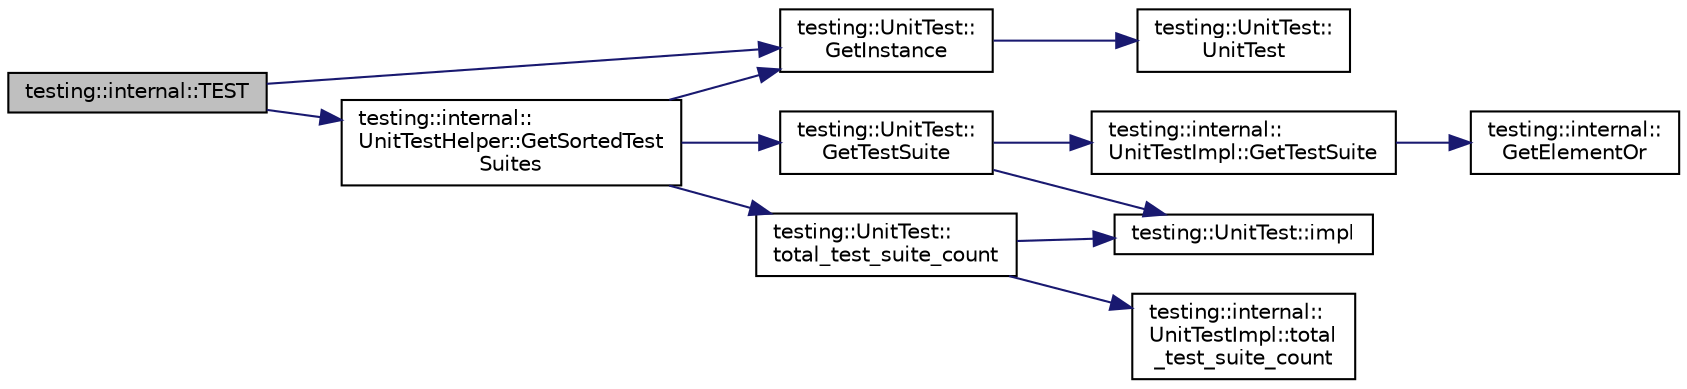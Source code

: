 digraph "testing::internal::TEST"
{
 // LATEX_PDF_SIZE
  bgcolor="transparent";
  edge [fontname="Helvetica",fontsize="10",labelfontname="Helvetica",labelfontsize="10"];
  node [fontname="Helvetica",fontsize="10",shape=record];
  rankdir="LR";
  Node1 [label="testing::internal::TEST",height=0.2,width=0.4,color="black", fillcolor="grey75", style="filled", fontcolor="black",tooltip=" "];
  Node1 -> Node2 [color="midnightblue",fontsize="10",style="solid",fontname="Helvetica"];
  Node2 [label="testing::UnitTest::\lGetInstance",height=0.2,width=0.4,color="black",URL="$classtesting_1_1UnitTest.html#a24192400b70b3b946746954e9574fb8e",tooltip=" "];
  Node2 -> Node3 [color="midnightblue",fontsize="10",style="solid",fontname="Helvetica"];
  Node3 [label="testing::UnitTest::\lUnitTest",height=0.2,width=0.4,color="black",URL="$classtesting_1_1UnitTest.html#a5e646d37f980429c310af696c8775f5c",tooltip=" "];
  Node1 -> Node4 [color="midnightblue",fontsize="10",style="solid",fontname="Helvetica"];
  Node4 [label="testing::internal::\lUnitTestHelper::GetSortedTest\lSuites",height=0.2,width=0.4,color="black",URL="$classtesting_1_1internal_1_1UnitTestHelper.html#a5704cd10fdef526c4c541fc53a24ed41",tooltip=" "];
  Node4 -> Node2 [color="midnightblue",fontsize="10",style="solid",fontname="Helvetica"];
  Node4 -> Node5 [color="midnightblue",fontsize="10",style="solid",fontname="Helvetica"];
  Node5 [label="testing::UnitTest::\lGetTestSuite",height=0.2,width=0.4,color="black",URL="$classtesting_1_1UnitTest.html#a9875be4cde301a6bef1788cdd65a0f84",tooltip=" "];
  Node5 -> Node6 [color="midnightblue",fontsize="10",style="solid",fontname="Helvetica"];
  Node6 [label="testing::internal::\lUnitTestImpl::GetTestSuite",height=0.2,width=0.4,color="black",URL="$classtesting_1_1internal_1_1UnitTestImpl.html#a59804cca77f0daf98b93cf2f939051fe",tooltip=" "];
  Node6 -> Node7 [color="midnightblue",fontsize="10",style="solid",fontname="Helvetica"];
  Node7 [label="testing::internal::\lGetElementOr",height=0.2,width=0.4,color="black",URL="$namespacetesting_1_1internal.html#a71fdd20a0686bea3dc0cdcd95e0bca1c",tooltip=" "];
  Node5 -> Node8 [color="midnightblue",fontsize="10",style="solid",fontname="Helvetica"];
  Node8 [label="testing::UnitTest::impl",height=0.2,width=0.4,color="black",URL="$classtesting_1_1UnitTest.html#a4df5d11a58affb337d7fa62eaa07690e",tooltip=" "];
  Node4 -> Node9 [color="midnightblue",fontsize="10",style="solid",fontname="Helvetica"];
  Node9 [label="testing::UnitTest::\ltotal_test_suite_count",height=0.2,width=0.4,color="black",URL="$classtesting_1_1UnitTest.html#af8ed6d43a95405a860fdd898bf0c1a87",tooltip=" "];
  Node9 -> Node8 [color="midnightblue",fontsize="10",style="solid",fontname="Helvetica"];
  Node9 -> Node10 [color="midnightblue",fontsize="10",style="solid",fontname="Helvetica"];
  Node10 [label="testing::internal::\lUnitTestImpl::total\l_test_suite_count",height=0.2,width=0.4,color="black",URL="$classtesting_1_1internal_1_1UnitTestImpl.html#af4d396fe75580e5b7b0f60762f17b24a",tooltip=" "];
}
